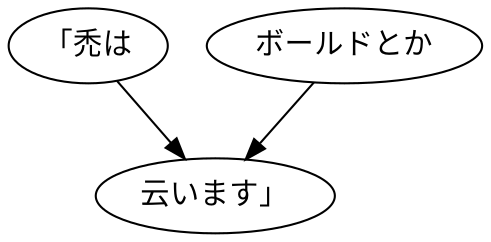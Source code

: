 digraph graph3026 {
	node0 [label="「禿は"];
	node1 [label="ボールドとか"];
	node2 [label="云います」"];
	node0 -> node2;
	node1 -> node2;
}
